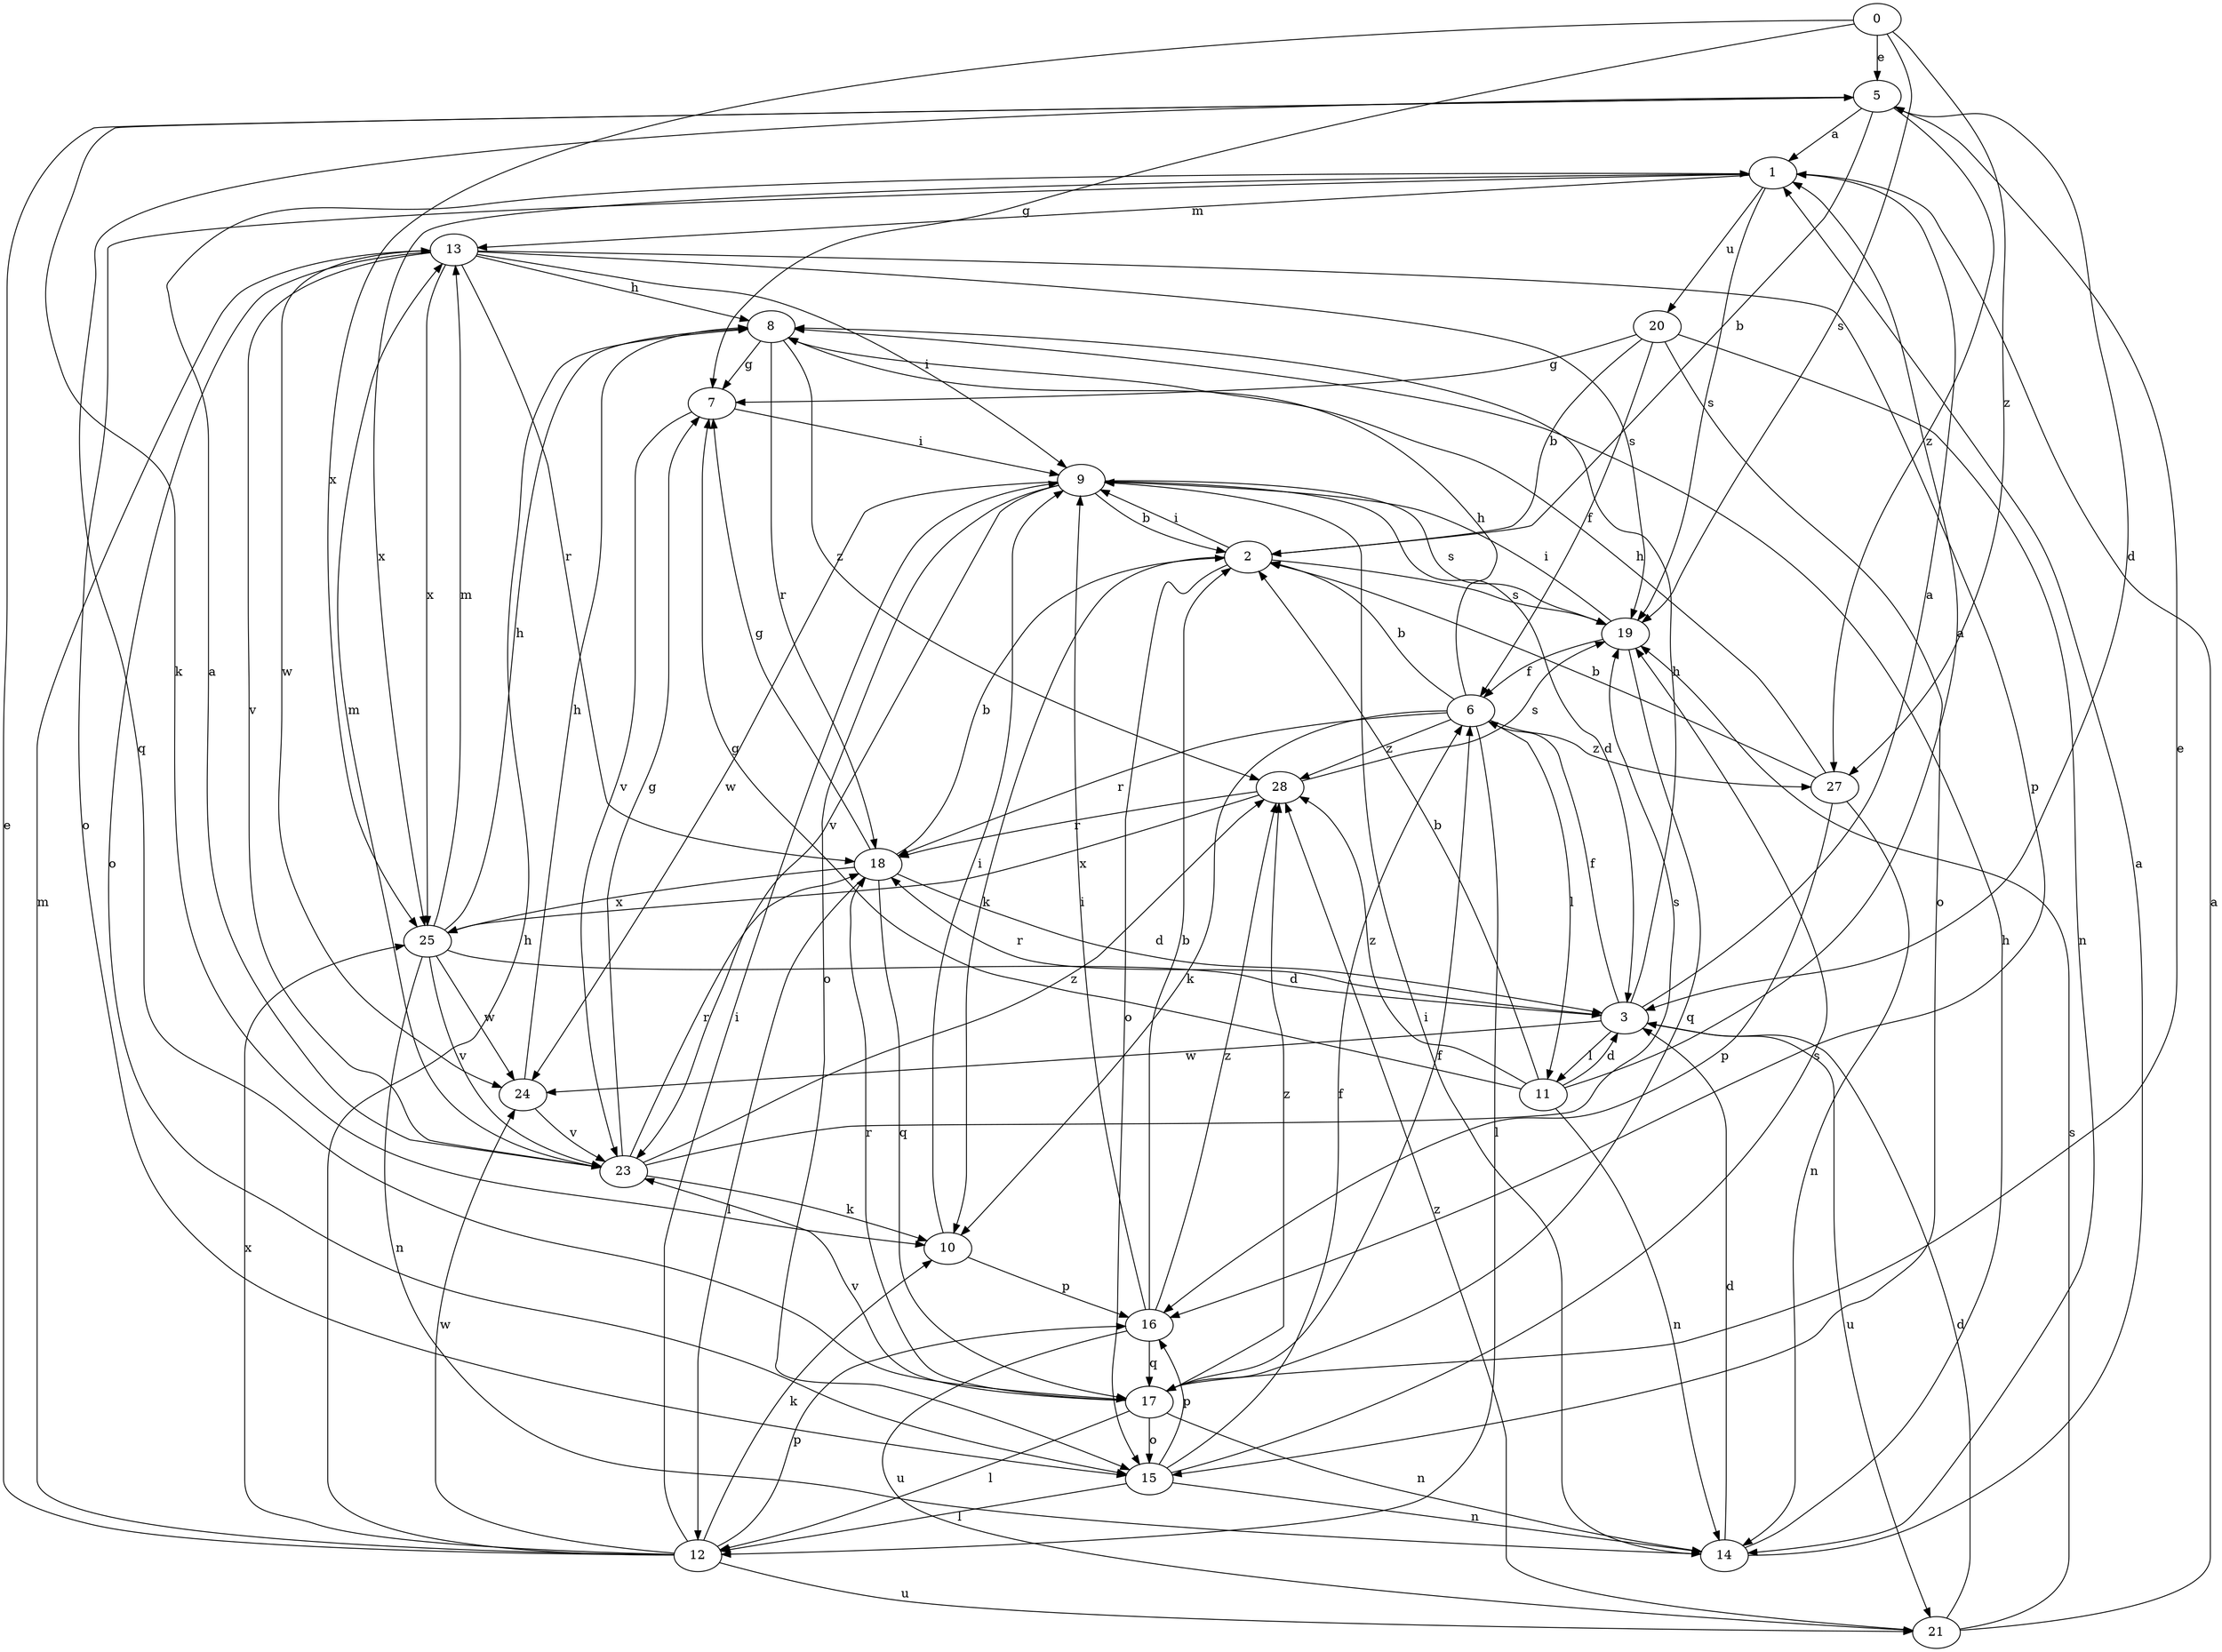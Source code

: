 strict digraph  {
0;
1;
2;
3;
5;
6;
7;
8;
9;
10;
11;
12;
13;
14;
15;
16;
17;
18;
19;
20;
21;
23;
24;
25;
27;
28;
0 -> 5  [label=e];
0 -> 7  [label=g];
0 -> 19  [label=s];
0 -> 25  [label=x];
0 -> 27  [label=z];
1 -> 13  [label=m];
1 -> 15  [label=o];
1 -> 19  [label=s];
1 -> 20  [label=u];
1 -> 25  [label=x];
2 -> 9  [label=i];
2 -> 10  [label=k];
2 -> 15  [label=o];
2 -> 19  [label=s];
3 -> 1  [label=a];
3 -> 6  [label=f];
3 -> 8  [label=h];
3 -> 11  [label=l];
3 -> 18  [label=r];
3 -> 21  [label=u];
3 -> 24  [label=w];
5 -> 1  [label=a];
5 -> 2  [label=b];
5 -> 3  [label=d];
5 -> 10  [label=k];
5 -> 17  [label=q];
5 -> 27  [label=z];
6 -> 2  [label=b];
6 -> 8  [label=h];
6 -> 10  [label=k];
6 -> 11  [label=l];
6 -> 12  [label=l];
6 -> 18  [label=r];
6 -> 27  [label=z];
6 -> 28  [label=z];
7 -> 9  [label=i];
7 -> 23  [label=v];
8 -> 7  [label=g];
8 -> 18  [label=r];
8 -> 28  [label=z];
9 -> 2  [label=b];
9 -> 3  [label=d];
9 -> 15  [label=o];
9 -> 19  [label=s];
9 -> 23  [label=v];
9 -> 24  [label=w];
10 -> 9  [label=i];
10 -> 16  [label=p];
11 -> 1  [label=a];
11 -> 2  [label=b];
11 -> 3  [label=d];
11 -> 7  [label=g];
11 -> 14  [label=n];
11 -> 28  [label=z];
12 -> 5  [label=e];
12 -> 8  [label=h];
12 -> 9  [label=i];
12 -> 10  [label=k];
12 -> 13  [label=m];
12 -> 16  [label=p];
12 -> 21  [label=u];
12 -> 24  [label=w];
12 -> 25  [label=x];
13 -> 8  [label=h];
13 -> 9  [label=i];
13 -> 15  [label=o];
13 -> 16  [label=p];
13 -> 18  [label=r];
13 -> 19  [label=s];
13 -> 23  [label=v];
13 -> 24  [label=w];
13 -> 25  [label=x];
14 -> 1  [label=a];
14 -> 3  [label=d];
14 -> 8  [label=h];
14 -> 9  [label=i];
15 -> 6  [label=f];
15 -> 12  [label=l];
15 -> 14  [label=n];
15 -> 16  [label=p];
15 -> 19  [label=s];
16 -> 2  [label=b];
16 -> 9  [label=i];
16 -> 17  [label=q];
16 -> 21  [label=u];
16 -> 28  [label=z];
17 -> 5  [label=e];
17 -> 6  [label=f];
17 -> 12  [label=l];
17 -> 14  [label=n];
17 -> 15  [label=o];
17 -> 18  [label=r];
17 -> 23  [label=v];
17 -> 28  [label=z];
18 -> 2  [label=b];
18 -> 3  [label=d];
18 -> 7  [label=g];
18 -> 12  [label=l];
18 -> 17  [label=q];
18 -> 25  [label=x];
19 -> 6  [label=f];
19 -> 9  [label=i];
19 -> 17  [label=q];
20 -> 2  [label=b];
20 -> 6  [label=f];
20 -> 7  [label=g];
20 -> 14  [label=n];
20 -> 15  [label=o];
21 -> 1  [label=a];
21 -> 3  [label=d];
21 -> 19  [label=s];
21 -> 28  [label=z];
23 -> 1  [label=a];
23 -> 7  [label=g];
23 -> 10  [label=k];
23 -> 13  [label=m];
23 -> 18  [label=r];
23 -> 19  [label=s];
23 -> 28  [label=z];
24 -> 8  [label=h];
24 -> 23  [label=v];
25 -> 3  [label=d];
25 -> 8  [label=h];
25 -> 13  [label=m];
25 -> 14  [label=n];
25 -> 23  [label=v];
25 -> 24  [label=w];
27 -> 2  [label=b];
27 -> 8  [label=h];
27 -> 14  [label=n];
27 -> 16  [label=p];
28 -> 18  [label=r];
28 -> 19  [label=s];
28 -> 25  [label=x];
}
